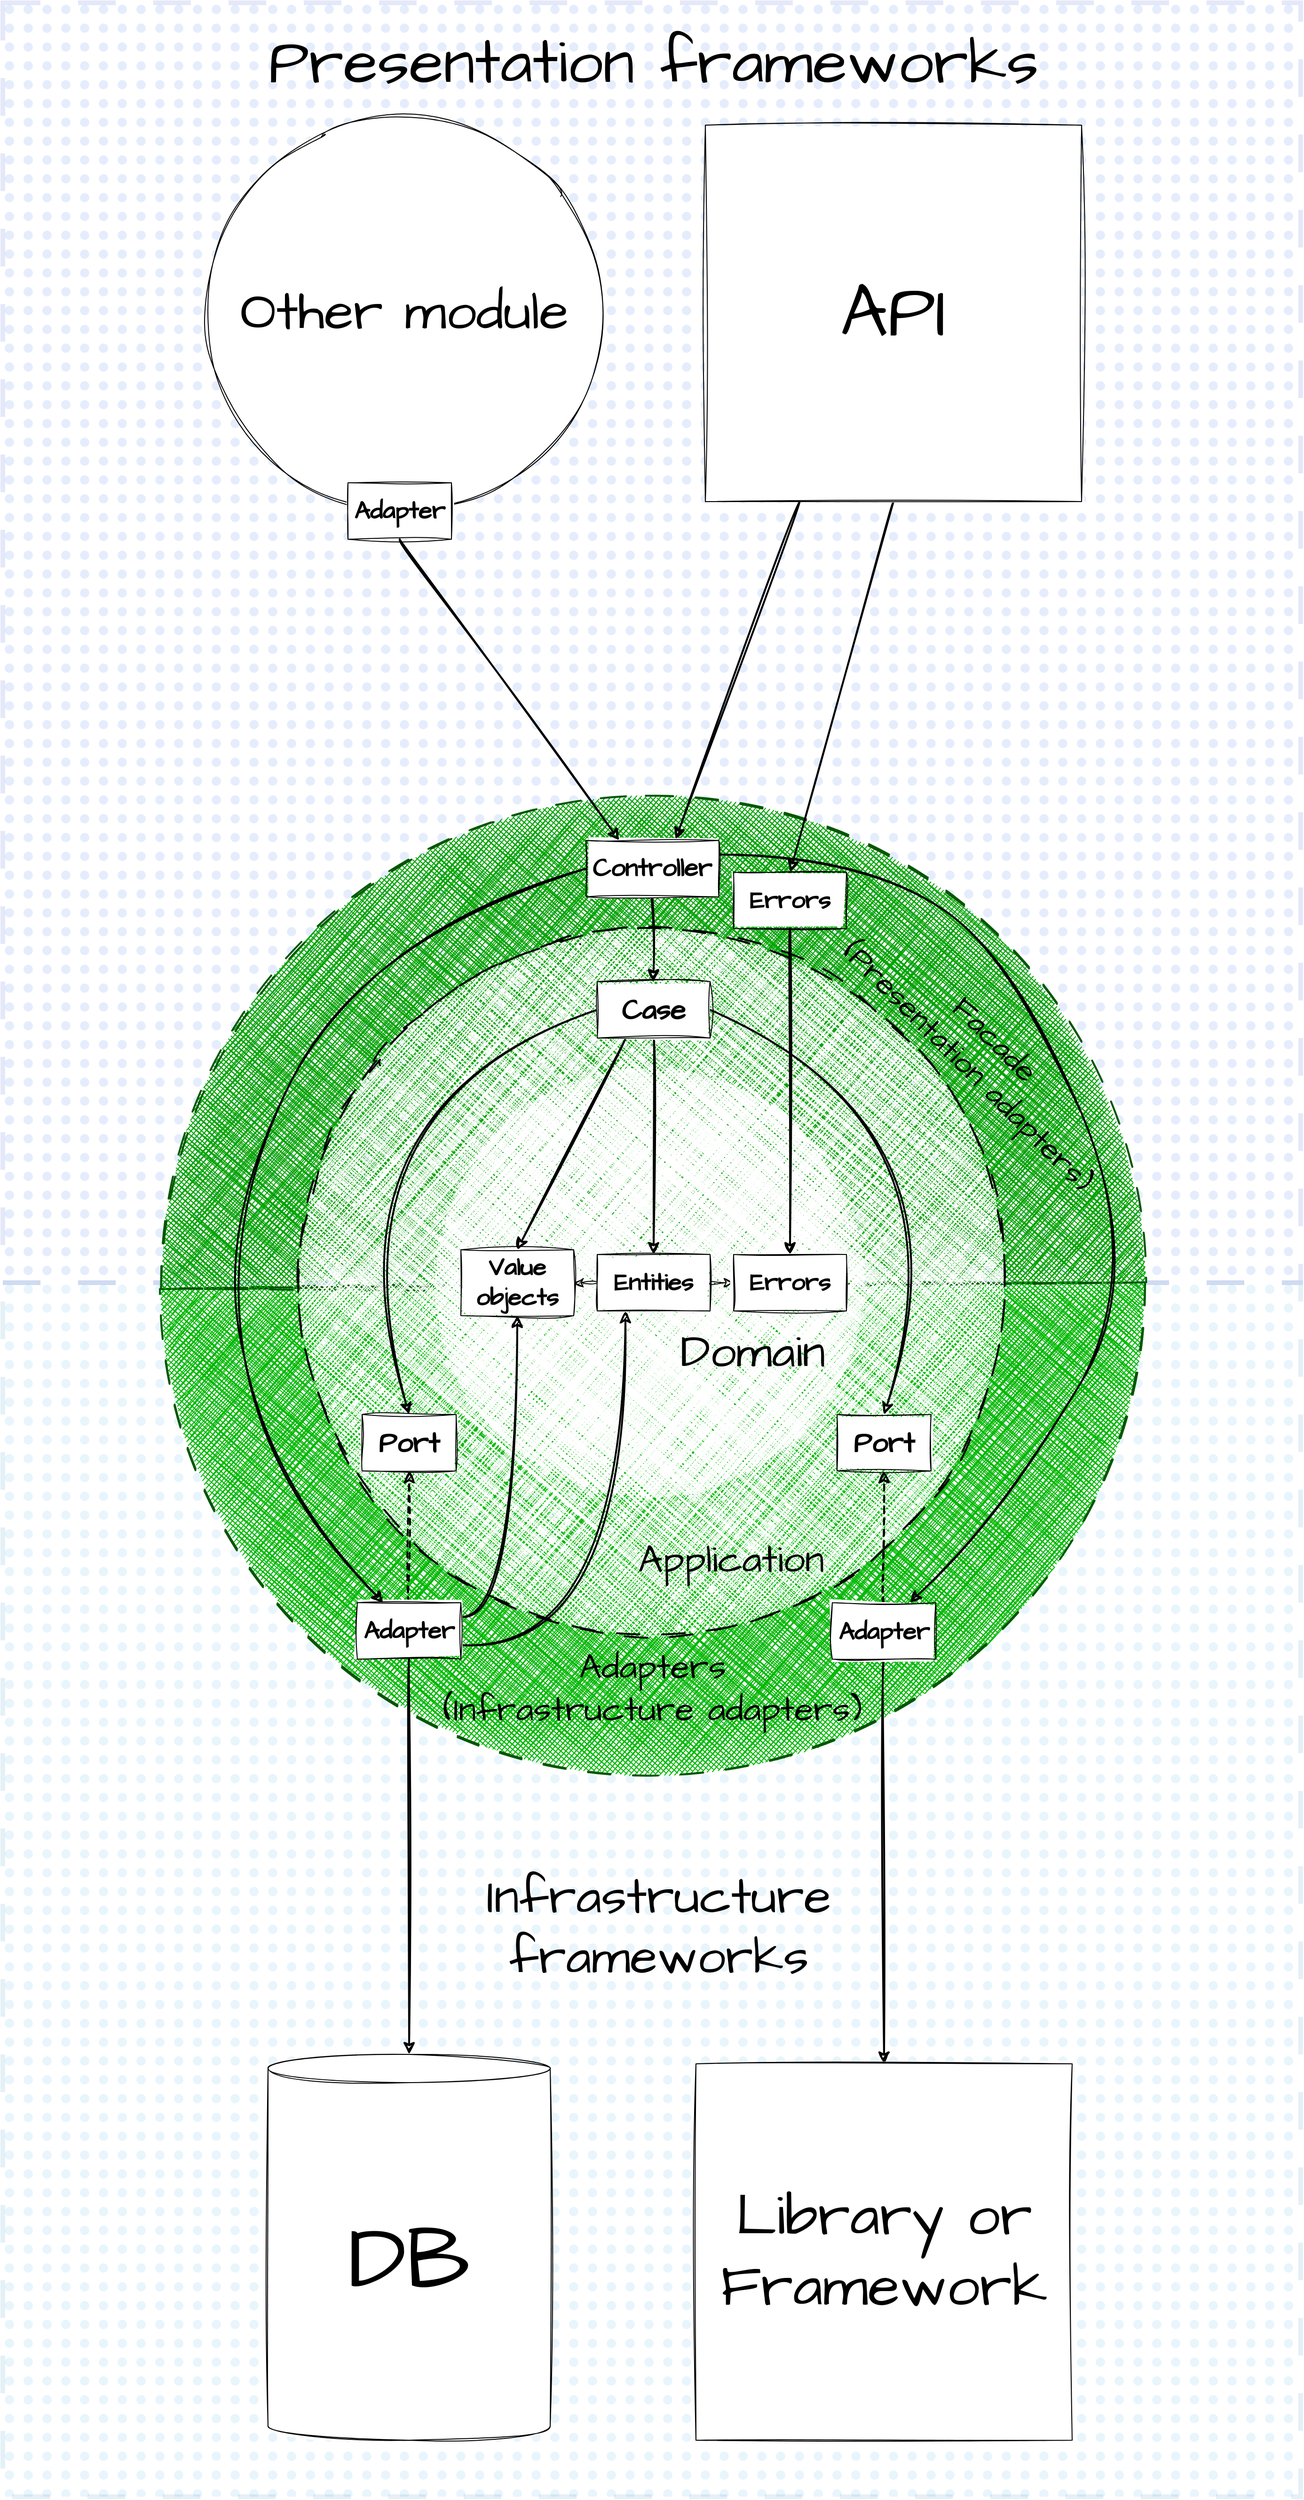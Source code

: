 <mxfile version="24.6.2" type="device">
  <diagram name="Страница — 1" id="fYOchGaFpr-KhARTQKkh">
    <mxGraphModel dx="2686" dy="2638" grid="1" gridSize="10" guides="1" tooltips="1" connect="1" arrows="1" fold="1" page="1" pageScale="1" pageWidth="1" pageHeight="1" math="0" shadow="0">
      <root>
        <mxCell id="0" />
        <mxCell id="1" parent="0" />
        <mxCell id="GpicunTV1zDzRyL_etDp-75" value="" style="rounded=0;whiteSpace=wrap;html=1;hachureGap=4;fontFamily=Architects Daughter;fontSource=https%3A%2F%2Ffonts.googleapis.com%2Fcss%3Ffamily%3DArchitects%2BDaughter;dashed=1;strokeWidth=5;dashPattern=8 8;strokeColor=#001DBC;fillColor=#0050ef;fontColor=#ffffff;opacity=10;fillStyle=dots;" parent="1" vertex="1">
          <mxGeometry x="-500" y="-1330" width="1380" height="1360" as="geometry" />
        </mxCell>
        <mxCell id="GpicunTV1zDzRyL_etDp-74" value="" style="rounded=0;whiteSpace=wrap;html=1;hachureGap=4;fontFamily=Architects Daughter;fontSource=https%3A%2F%2Ffonts.googleapis.com%2Fcss%3Ffamily%3DArchitects%2BDaughter;dashed=1;strokeWidth=5;dashPattern=8 8;strokeColor=#006EAF;fillColor=#1ba1e2;fontColor=#ffffff;opacity=10;fillStyle=dots;glass=0;" parent="1" vertex="1">
          <mxGeometry x="-500" y="30" width="1380" height="1290" as="geometry" />
        </mxCell>
        <mxCell id="uetNqnscLVQrveRdRB0L-13" value="" style="verticalLabelPosition=bottom;verticalAlign=top;html=1;shape=mxgraph.basic.pie;startAngle=0.25;endAngle=0.748;sketch=1;hachureGap=4;jiggle=2;curveFitting=1;fontFamily=Architects Daughter;fontSource=https%3A%2F%2Ffonts.googleapis.com%2Fcss%3Ffamily%3DArchitects%2BDaughter;rotation=0;dashed=1;strokeWidth=2;dashPattern=12 12;fillColor=#00B800;strokeColor=#005700;fillStyle=cross-hatch;fontColor=#ffffff;" vertex="1" parent="1">
          <mxGeometry x="-333" y="-493.75" width="1047.5" height="1047.5" as="geometry" />
        </mxCell>
        <mxCell id="GpicunTV1zDzRyL_etDp-24" value="" style="verticalLabelPosition=bottom;verticalAlign=top;html=1;shape=mxgraph.basic.pie;startAngle=0.25;endAngle=0.748;sketch=1;hachureGap=4;jiggle=2;curveFitting=1;fontFamily=Architects Daughter;fontSource=https%3A%2F%2Ffonts.googleapis.com%2Fcss%3Ffamily%3DArchitects%2BDaughter;rotation=-180;dashed=1;strokeWidth=2;dashPattern=12 12;fillColor=#00A300;strokeColor=#005700;fontColor=#ffffff;fillStyle=cross-hatch;" parent="1" vertex="1">
          <mxGeometry x="-331.75" y="-487.5" width="1047.5" height="1047.5" as="geometry" />
        </mxCell>
        <mxCell id="GpicunTV1zDzRyL_etDp-10" value="" style="ellipse;whiteSpace=wrap;html=1;aspect=fixed;sketch=1;hachureGap=4;jiggle=2;curveFitting=1;fontFamily=Architects Daughter;fontSource=https%3A%2F%2Ffonts.googleapis.com%2Fcss%3Ffamily%3DArchitects%2BDaughter;strokeWidth=2;dashed=1;dashPattern=12 12;fillStyle=cross-hatch;perimeterSpacing=0;strokeColor=default;" parent="1" vertex="1">
          <mxGeometry x="-185.5" y="-346.25" width="752.5" height="752.5" as="geometry" />
        </mxCell>
        <mxCell id="GpicunTV1zDzRyL_etDp-6" value="" style="ellipse;whiteSpace=wrap;html=1;aspect=fixed;sketch=1;hachureGap=4;jiggle=2;curveFitting=1;fontFamily=Architects Daughter;fontSource=https%3A%2F%2Ffonts.googleapis.com%2Fcss%3Ffamily%3DArchitects%2BDaughter;strokeWidth=3;dashed=1;dashPattern=12 12;fillStyle=cross-hatch;strokeColor=none;" parent="1" vertex="1">
          <mxGeometry x="-41.75" y="-198.75" width="457.5" height="457.5" as="geometry" />
        </mxCell>
        <mxCell id="uetNqnscLVQrveRdRB0L-4" style="edgeStyle=none;curved=1;rounded=0;sketch=1;hachureGap=4;jiggle=2;curveFitting=1;orthogonalLoop=1;jettySize=auto;html=1;exitX=1;exitY=0.5;exitDx=0;exitDy=0;entryX=0;entryY=0.5;entryDx=0;entryDy=0;fontFamily=Architects Daughter;fontSource=https%3A%2F%2Ffonts.googleapis.com%2Fcss%3Ffamily%3DArchitects%2BDaughter;fontSize=12;startSize=8;endSize=8;" edge="1" parent="1" source="GpicunTV1zDzRyL_etDp-1" target="GpicunTV1zDzRyL_etDp-2">
          <mxGeometry relative="1" as="geometry" />
        </mxCell>
        <mxCell id="uetNqnscLVQrveRdRB0L-5" style="edgeStyle=none;curved=1;rounded=0;sketch=1;hachureGap=4;jiggle=2;curveFitting=1;orthogonalLoop=1;jettySize=auto;html=1;exitX=0;exitY=0.5;exitDx=0;exitDy=0;entryX=1;entryY=0.5;entryDx=0;entryDy=0;fontFamily=Architects Daughter;fontSource=https%3A%2F%2Ffonts.googleapis.com%2Fcss%3Ffamily%3DArchitects%2BDaughter;fontSize=12;startSize=8;endSize=8;" edge="1" parent="1" source="GpicunTV1zDzRyL_etDp-1" target="GpicunTV1zDzRyL_etDp-3">
          <mxGeometry relative="1" as="geometry" />
        </mxCell>
        <mxCell id="GpicunTV1zDzRyL_etDp-1" value="Entities" style="rounded=0;whiteSpace=wrap;html=1;sketch=1;hachureGap=4;jiggle=2;curveFitting=1;fontFamily=Architects Daughter;fontSource=https%3A%2F%2Ffonts.googleapis.com%2Fcss%3Ffamily%3DArchitects%2BDaughter;fontSize=26;fontStyle=1" parent="1" vertex="1">
          <mxGeometry x="132" width="120" height="60" as="geometry" />
        </mxCell>
        <mxCell id="GpicunTV1zDzRyL_etDp-2" value="Errors" style="rounded=0;whiteSpace=wrap;html=1;sketch=1;hachureGap=4;jiggle=2;curveFitting=1;fontFamily=Architects Daughter;fontSource=https%3A%2F%2Ffonts.googleapis.com%2Fcss%3Ffamily%3DArchitects%2BDaughter;fontSize=26;fontStyle=1" parent="1" vertex="1">
          <mxGeometry x="277" width="120" height="60" as="geometry" />
        </mxCell>
        <mxCell id="GpicunTV1zDzRyL_etDp-3" value="Value objects" style="rounded=0;whiteSpace=wrap;html=1;sketch=1;hachureGap=4;jiggle=2;curveFitting=1;fontFamily=Architects Daughter;fontSource=https%3A%2F%2Ffonts.googleapis.com%2Fcss%3Ffamily%3DArchitects%2BDaughter;fontSize=26;fontStyle=1" parent="1" vertex="1">
          <mxGeometry x="-13" y="-5" width="120" height="70" as="geometry" />
        </mxCell>
        <mxCell id="GpicunTV1zDzRyL_etDp-9" style="edgeStyle=none;curved=1;rounded=0;sketch=1;hachureGap=4;jiggle=2;curveFitting=1;orthogonalLoop=1;jettySize=auto;html=1;exitX=0.5;exitY=1;exitDx=0;exitDy=0;entryX=0.5;entryY=0;entryDx=0;entryDy=0;fontFamily=Architects Daughter;fontSource=https%3A%2F%2Ffonts.googleapis.com%2Fcss%3Ffamily%3DArchitects%2BDaughter;fontSize=12;startSize=8;endSize=8;strokeWidth=2;" parent="1" source="GpicunTV1zDzRyL_etDp-8" target="GpicunTV1zDzRyL_etDp-1" edge="1">
          <mxGeometry relative="1" as="geometry" />
        </mxCell>
        <mxCell id="uetNqnscLVQrveRdRB0L-8" style="edgeStyle=none;curved=1;rounded=0;sketch=1;hachureGap=4;jiggle=2;curveFitting=1;orthogonalLoop=1;jettySize=auto;html=1;exitX=0;exitY=0.5;exitDx=0;exitDy=0;entryX=0.5;entryY=0;entryDx=0;entryDy=0;fontFamily=Architects Daughter;fontSource=https%3A%2F%2Ffonts.googleapis.com%2Fcss%3Ffamily%3DArchitects%2BDaughter;fontSize=12;startSize=8;endSize=8;strokeWidth=2;" edge="1" parent="1" source="GpicunTV1zDzRyL_etDp-8" target="GpicunTV1zDzRyL_etDp-15">
          <mxGeometry relative="1" as="geometry">
            <Array as="points">
              <mxPoint x="-163" y="-160" />
            </Array>
          </mxGeometry>
        </mxCell>
        <mxCell id="uetNqnscLVQrveRdRB0L-9" style="edgeStyle=none;curved=1;rounded=0;sketch=1;hachureGap=4;jiggle=2;curveFitting=1;orthogonalLoop=1;jettySize=auto;html=1;exitX=0.25;exitY=1;exitDx=0;exitDy=0;entryX=0.5;entryY=0;entryDx=0;entryDy=0;fontFamily=Architects Daughter;fontSource=https%3A%2F%2Ffonts.googleapis.com%2Fcss%3Ffamily%3DArchitects%2BDaughter;fontSize=12;startSize=8;endSize=8;strokeWidth=2;" edge="1" parent="1" source="GpicunTV1zDzRyL_etDp-8" target="GpicunTV1zDzRyL_etDp-3">
          <mxGeometry relative="1" as="geometry" />
        </mxCell>
        <mxCell id="uetNqnscLVQrveRdRB0L-11" style="edgeStyle=none;curved=1;rounded=0;sketch=1;hachureGap=4;jiggle=2;curveFitting=1;orthogonalLoop=1;jettySize=auto;html=1;exitX=1;exitY=0.5;exitDx=0;exitDy=0;entryX=0.5;entryY=0;entryDx=0;entryDy=0;fontFamily=Architects Daughter;fontSource=https%3A%2F%2Ffonts.googleapis.com%2Fcss%3Ffamily%3DArchitects%2BDaughter;fontSize=12;startSize=8;endSize=8;strokeWidth=2;" edge="1" parent="1" source="GpicunTV1zDzRyL_etDp-8" target="GpicunTV1zDzRyL_etDp-16">
          <mxGeometry relative="1" as="geometry">
            <Array as="points">
              <mxPoint x="537" y="-140" />
            </Array>
          </mxGeometry>
        </mxCell>
        <mxCell id="GpicunTV1zDzRyL_etDp-8" value="Case" style="rounded=0;whiteSpace=wrap;html=1;sketch=1;hachureGap=4;jiggle=2;curveFitting=1;fontFamily=Architects Daughter;fontSource=https%3A%2F%2Ffonts.googleapis.com%2Fcss%3Ffamily%3DArchitects%2BDaughter;fontSize=30;fontStyle=1" parent="1" vertex="1">
          <mxGeometry x="132" y="-290" width="120" height="60" as="geometry" />
        </mxCell>
        <mxCell id="GpicunTV1zDzRyL_etDp-15" value="Port" style="rounded=0;whiteSpace=wrap;html=1;sketch=1;hachureGap=4;jiggle=2;curveFitting=1;fontFamily=Architects Daughter;fontSource=https%3A%2F%2Ffonts.googleapis.com%2Fcss%3Ffamily%3DArchitects%2BDaughter;fontSize=30;fontStyle=1" parent="1" vertex="1">
          <mxGeometry x="-118" y="170" width="100" height="60" as="geometry" />
        </mxCell>
        <mxCell id="GpicunTV1zDzRyL_etDp-16" value="&lt;span style=&quot;font-size: 30px;&quot;&gt;Port&lt;/span&gt;" style="rounded=0;whiteSpace=wrap;html=1;sketch=1;hachureGap=4;jiggle=2;curveFitting=1;fontFamily=Architects Daughter;fontSource=https%3A%2F%2Ffonts.googleapis.com%2Fcss%3Ffamily%3DArchitects%2BDaughter;fontSize=22;fontStyle=1" parent="1" vertex="1">
          <mxGeometry x="387" y="170" width="100" height="60" as="geometry" />
        </mxCell>
        <mxCell id="uetNqnscLVQrveRdRB0L-16" style="edgeStyle=none;curved=1;rounded=0;sketch=1;hachureGap=4;jiggle=2;curveFitting=1;orthogonalLoop=1;jettySize=auto;html=1;exitX=0.5;exitY=0;exitDx=0;exitDy=0;entryX=0.5;entryY=1;entryDx=0;entryDy=0;fontFamily=Architects Daughter;fontSource=https%3A%2F%2Ffonts.googleapis.com%2Fcss%3Ffamily%3DArchitects%2BDaughter;fontSize=12;startSize=8;endSize=8;dashed=1;strokeWidth=2;" edge="1" parent="1" source="GpicunTV1zDzRyL_etDp-26" target="GpicunTV1zDzRyL_etDp-15">
          <mxGeometry relative="1" as="geometry" />
        </mxCell>
        <mxCell id="uetNqnscLVQrveRdRB0L-18" style="edgeStyle=none;curved=1;rounded=0;sketch=1;hachureGap=4;jiggle=2;curveFitting=1;orthogonalLoop=1;jettySize=auto;html=1;exitX=1;exitY=0.25;exitDx=0;exitDy=0;entryX=0.5;entryY=1;entryDx=0;entryDy=0;fontFamily=Architects Daughter;fontSource=https%3A%2F%2Ffonts.googleapis.com%2Fcss%3Ffamily%3DArchitects%2BDaughter;fontSize=12;startSize=8;endSize=8;strokeWidth=2;" edge="1" parent="1" source="GpicunTV1zDzRyL_etDp-26" target="GpicunTV1zDzRyL_etDp-3">
          <mxGeometry relative="1" as="geometry">
            <Array as="points">
              <mxPoint x="47" y="390" />
            </Array>
          </mxGeometry>
        </mxCell>
        <mxCell id="uetNqnscLVQrveRdRB0L-19" style="edgeStyle=none;curved=1;rounded=0;sketch=1;hachureGap=4;jiggle=2;curveFitting=1;orthogonalLoop=1;jettySize=auto;html=1;exitX=1;exitY=0.75;exitDx=0;exitDy=0;entryX=0.25;entryY=1;entryDx=0;entryDy=0;fontFamily=Architects Daughter;fontSource=https%3A%2F%2Ffonts.googleapis.com%2Fcss%3Ffamily%3DArchitects%2BDaughter;fontSize=12;startSize=8;endSize=8;strokeWidth=2;" edge="1" parent="1" source="GpicunTV1zDzRyL_etDp-26" target="GpicunTV1zDzRyL_etDp-1">
          <mxGeometry relative="1" as="geometry">
            <Array as="points">
              <mxPoint x="162" y="429" />
            </Array>
          </mxGeometry>
        </mxCell>
        <mxCell id="GpicunTV1zDzRyL_etDp-26" value="Adapter" style="rounded=0;whiteSpace=wrap;html=1;sketch=1;hachureGap=4;jiggle=2;curveFitting=1;fontFamily=Architects Daughter;fontSource=https%3A%2F%2Ffonts.googleapis.com%2Fcss%3Ffamily%3DArchitects%2BDaughter;fontSize=26;fontStyle=1" parent="1" vertex="1">
          <mxGeometry x="-123" y="370" width="110" height="60" as="geometry" />
        </mxCell>
        <mxCell id="GpicunTV1zDzRyL_etDp-31" style="edgeStyle=none;curved=1;rounded=0;sketch=1;hachureGap=4;jiggle=2;curveFitting=1;orthogonalLoop=1;jettySize=auto;html=1;exitX=0.5;exitY=0;exitDx=0;exitDy=0;entryX=0.5;entryY=1;entryDx=0;entryDy=0;fontFamily=Architects Daughter;fontSource=https%3A%2F%2Ffonts.googleapis.com%2Fcss%3Ffamily%3DArchitects%2BDaughter;fontSize=12;startSize=8;endSize=8;strokeWidth=2;dashed=1;" parent="1" source="GpicunTV1zDzRyL_etDp-30" target="GpicunTV1zDzRyL_etDp-16" edge="1">
          <mxGeometry relative="1" as="geometry" />
        </mxCell>
        <mxCell id="uetNqnscLVQrveRdRB0L-32" style="edgeStyle=none;curved=1;rounded=0;sketch=1;hachureGap=4;jiggle=2;curveFitting=1;orthogonalLoop=1;jettySize=auto;html=1;exitX=0.5;exitY=1;exitDx=0;exitDy=0;entryX=0.5;entryY=0;entryDx=0;entryDy=0;fontFamily=Architects Daughter;fontSource=https%3A%2F%2Ffonts.googleapis.com%2Fcss%3Ffamily%3DArchitects%2BDaughter;fontSize=12;startSize=8;endSize=8;strokeWidth=2;" edge="1" parent="1" source="GpicunTV1zDzRyL_etDp-30" target="GpicunTV1zDzRyL_etDp-40">
          <mxGeometry relative="1" as="geometry" />
        </mxCell>
        <mxCell id="GpicunTV1zDzRyL_etDp-30" value="&lt;font style=&quot;font-size: 26px;&quot;&gt;Adapter&lt;/font&gt;" style="rounded=0;whiteSpace=wrap;html=1;sketch=1;hachureGap=4;jiggle=2;curveFitting=1;fontFamily=Architects Daughter;fontSource=https%3A%2F%2Ffonts.googleapis.com%2Fcss%3Ffamily%3DArchitects%2BDaughter;fontSize=28;fontStyle=1" parent="1" vertex="1">
          <mxGeometry x="382" y="370" width="110" height="60" as="geometry" />
        </mxCell>
        <mxCell id="uetNqnscLVQrveRdRB0L-23" style="edgeStyle=none;curved=1;rounded=0;sketch=1;hachureGap=4;jiggle=2;curveFitting=1;orthogonalLoop=1;jettySize=auto;html=1;exitX=0;exitY=0.5;exitDx=0;exitDy=0;entryX=1;entryY=0.5;entryDx=0;entryDy=0;fontFamily=Architects Daughter;fontSource=https%3A%2F%2Ffonts.googleapis.com%2Fcss%3Ffamily%3DArchitects%2BDaughter;fontSize=12;startSize=8;endSize=8;dashed=1;strokeWidth=2;" edge="1" parent="1" source="GpicunTV1zDzRyL_etDp-32">
          <mxGeometry relative="1" as="geometry">
            <mxPoint x="410" y="90" as="targetPoint" />
          </mxGeometry>
        </mxCell>
        <mxCell id="GpicunTV1zDzRyL_etDp-37" value="DB" style="shape=cylinder3;whiteSpace=wrap;html=1;boundedLbl=1;backgroundOutline=1;size=15;sketch=1;hachureGap=4;jiggle=2;curveFitting=1;fontFamily=Architects Daughter;fontSource=https%3A%2F%2Ffonts.googleapis.com%2Fcss%3Ffamily%3DArchitects%2BDaughter;fontSize=95;" parent="1" vertex="1">
          <mxGeometry x="-218" y="850" width="300" height="410" as="geometry" />
        </mxCell>
        <mxCell id="GpicunTV1zDzRyL_etDp-40" value="&lt;font style=&quot;font-size: 62px;&quot;&gt;Library or Framework&lt;/font&gt;" style="whiteSpace=wrap;html=1;aspect=fixed;sketch=1;hachureGap=4;jiggle=2;curveFitting=1;fontFamily=Architects Daughter;fontSource=https%3A%2F%2Ffonts.googleapis.com%2Fcss%3Ffamily%3DArchitects%2BDaughter;fontSize=62;" parent="1" vertex="1">
          <mxGeometry x="237" y="860" width="400" height="400" as="geometry" />
        </mxCell>
        <mxCell id="GpicunTV1zDzRyL_etDp-47" style="edgeStyle=none;curved=1;rounded=0;sketch=1;hachureGap=4;jiggle=2;curveFitting=1;orthogonalLoop=1;jettySize=auto;html=1;exitX=0.5;exitY=1;exitDx=0;exitDy=0;entryX=0.5;entryY=0;entryDx=0;entryDy=0;fontFamily=Architects Daughter;fontSource=https%3A%2F%2Ffonts.googleapis.com%2Fcss%3Ffamily%3DArchitects%2BDaughter;fontSize=12;startSize=8;endSize=8;strokeWidth=2;" parent="1" source="GpicunTV1zDzRyL_etDp-45" target="GpicunTV1zDzRyL_etDp-8" edge="1">
          <mxGeometry relative="1" as="geometry" />
        </mxCell>
        <mxCell id="uetNqnscLVQrveRdRB0L-33" style="edgeStyle=none;curved=1;rounded=0;sketch=1;hachureGap=4;jiggle=2;curveFitting=1;orthogonalLoop=1;jettySize=auto;html=1;exitX=0;exitY=0.5;exitDx=0;exitDy=0;entryX=0.25;entryY=0;entryDx=0;entryDy=0;fontFamily=Architects Daughter;fontSource=https%3A%2F%2Ffonts.googleapis.com%2Fcss%3Ffamily%3DArchitects%2BDaughter;fontSize=12;startSize=8;endSize=8;strokeWidth=2;" edge="1" parent="1" source="GpicunTV1zDzRyL_etDp-45" target="GpicunTV1zDzRyL_etDp-26">
          <mxGeometry relative="1" as="geometry">
            <Array as="points">
              <mxPoint x="-113" y="-340" />
              <mxPoint x="-273" y="-30" />
              <mxPoint x="-213" y="250" />
            </Array>
          </mxGeometry>
        </mxCell>
        <mxCell id="uetNqnscLVQrveRdRB0L-34" style="edgeStyle=none;curved=1;rounded=0;sketch=1;hachureGap=4;jiggle=2;curveFitting=1;orthogonalLoop=1;jettySize=auto;html=1;exitX=1;exitY=0.25;exitDx=0;exitDy=0;entryX=0.75;entryY=0;entryDx=0;entryDy=0;fontFamily=Architects Daughter;fontSource=https%3A%2F%2Ffonts.googleapis.com%2Fcss%3Ffamily%3DArchitects%2BDaughter;fontSize=12;startSize=8;endSize=8;strokeWidth=2;" edge="1" parent="1" source="GpicunTV1zDzRyL_etDp-45" target="GpicunTV1zDzRyL_etDp-30">
          <mxGeometry relative="1" as="geometry">
            <Array as="points">
              <mxPoint x="427" y="-420" />
              <mxPoint x="577" y="-310" />
              <mxPoint x="717" y="10" />
              <mxPoint x="577" y="260" />
            </Array>
          </mxGeometry>
        </mxCell>
        <mxCell id="GpicunTV1zDzRyL_etDp-45" value="Controller" style="rounded=0;whiteSpace=wrap;html=1;sketch=1;hachureGap=4;jiggle=2;curveFitting=1;fontFamily=Architects Daughter;fontSource=https%3A%2F%2Ffonts.googleapis.com%2Fcss%3Ffamily%3DArchitects%2BDaughter;fontSize=27;fontStyle=1" parent="1" vertex="1">
          <mxGeometry x="120.12" y="-440" width="141.25" height="60" as="geometry" />
        </mxCell>
        <mxCell id="uetNqnscLVQrveRdRB0L-24" style="edgeStyle=none;curved=1;rounded=0;sketch=1;hachureGap=4;jiggle=2;curveFitting=1;orthogonalLoop=1;jettySize=auto;html=1;exitX=0.5;exitY=1;exitDx=0;exitDy=0;entryX=0.5;entryY=0;entryDx=0;entryDy=0;fontFamily=Architects Daughter;fontSource=https%3A%2F%2Ffonts.googleapis.com%2Fcss%3Ffamily%3DArchitects%2BDaughter;fontSize=12;startSize=8;endSize=8;strokeWidth=2;" edge="1" parent="1" source="GpicunTV1zDzRyL_etDp-46" target="GpicunTV1zDzRyL_etDp-2">
          <mxGeometry relative="1" as="geometry" />
        </mxCell>
        <mxCell id="uetNqnscLVQrveRdRB0L-38" style="edgeStyle=none;curved=1;rounded=0;sketch=1;hachureGap=4;jiggle=2;curveFitting=1;orthogonalLoop=1;jettySize=auto;html=1;exitX=0.5;exitY=1;exitDx=0;exitDy=0;fontFamily=Architects Daughter;fontSource=https%3A%2F%2Ffonts.googleapis.com%2Fcss%3Ffamily%3DArchitects%2BDaughter;fontSize=12;startSize=8;endSize=8;entryX=0.5;entryY=0;entryDx=0;entryDy=0;strokeWidth=2;" edge="1" parent="1" source="GpicunTV1zDzRyL_etDp-65" target="GpicunTV1zDzRyL_etDp-46">
          <mxGeometry relative="1" as="geometry">
            <mxPoint x="827" y="-600" as="targetPoint" />
          </mxGeometry>
        </mxCell>
        <mxCell id="GpicunTV1zDzRyL_etDp-65" value="&lt;font style=&quot;font-size: 79px;&quot;&gt;API&lt;/font&gt;" style="whiteSpace=wrap;html=1;aspect=fixed;sketch=1;hachureGap=4;jiggle=2;curveFitting=1;fontFamily=Architects Daughter;fontSource=https%3A%2F%2Ffonts.googleapis.com%2Fcss%3Ffamily%3DArchitects%2BDaughter;" parent="1" vertex="1">
          <mxGeometry x="247" y="-1200" width="400" height="400" as="geometry" />
        </mxCell>
        <mxCell id="GpicunTV1zDzRyL_etDp-76" value="&lt;font style=&quot;font-size: 37px;&quot;&gt;Adapters&lt;/font&gt;&lt;div style=&quot;font-size: 37px;&quot;&gt;&lt;font style=&quot;font-size: 37px;&quot;&gt;(Infrastructure adapters)&lt;/font&gt;&lt;/div&gt;" style="text;html=1;align=center;verticalAlign=middle;whiteSpace=wrap;rounded=0;fontSize=37;fontFamily=Architects Daughter;fontSource=https%3A%2F%2Ffonts.googleapis.com%2Fcss%3Ffamily%3DArchitects%2BDaughter;fontStyle=0" parent="1" vertex="1">
          <mxGeometry x="-133" y="447" width="647.5" height="30" as="geometry" />
        </mxCell>
        <mxCell id="GpicunTV1zDzRyL_etDp-77" value="&lt;span style=&quot;font-size: 41px;&quot;&gt;Application&lt;/span&gt;" style="text;html=1;align=center;verticalAlign=middle;whiteSpace=wrap;rounded=0;fontSize=41;fontFamily=Architects Daughter;fontSource=https%3A%2F%2Ffonts.googleapis.com%2Fcss%3Ffamily%3DArchitects%2BDaughter;fontStyle=0" parent="1" vertex="1">
          <mxGeometry x="162" y="310" width="225" height="30" as="geometry" />
        </mxCell>
        <mxCell id="GpicunTV1zDzRyL_etDp-78" value="&lt;span style=&quot;font-size: 49px;&quot;&gt;Domain&lt;/span&gt;" style="text;html=1;align=center;verticalAlign=middle;whiteSpace=wrap;rounded=0;fontSize=41;fontFamily=Architects Daughter;fontSource=https%3A%2F%2Ffonts.googleapis.com%2Fcss%3Ffamily%3DArchitects%2BDaughter;fontStyle=0" parent="1" vertex="1">
          <mxGeometry x="207.63" y="90" width="179.37" height="30" as="geometry" />
        </mxCell>
        <mxCell id="GpicunTV1zDzRyL_etDp-79" value="&lt;span style=&quot;font-size: 33px;&quot;&gt;Facade&lt;/span&gt;&lt;br style=&quot;font-size: 33px;&quot;&gt;&lt;div style=&quot;font-size: 33px;&quot;&gt;&lt;font style=&quot;font-size: 33px;&quot;&gt;(Presentation adapters)&lt;/font&gt;&lt;/div&gt;" style="text;html=1;align=center;verticalAlign=middle;whiteSpace=wrap;rounded=0;fontSize=33;fontFamily=Architects Daughter;fontSource=https%3A%2F%2Ffonts.googleapis.com%2Fcss%3Ffamily%3DArchitects%2BDaughter;arcSize=50;rotation=45;" parent="1" vertex="1">
          <mxGeometry x="245" y="-228.75" width="590" height="30" as="geometry" />
        </mxCell>
        <mxCell id="GpicunTV1zDzRyL_etDp-83" value="Infrastructure&lt;div style=&quot;font-size: 53px;&quot;&gt;frameworks&lt;/div&gt;" style="text;html=1;align=center;verticalAlign=middle;whiteSpace=wrap;rounded=0;fontSize=53;fontFamily=Architects Daughter;fontSource=https%3A%2F%2Ffonts.googleapis.com%2Fcss%3Ffamily%3DArchitects%2BDaughter;strokeWidth=1;" parent="1" vertex="1">
          <mxGeometry x="-33" y="700" width="461.25" height="30" as="geometry" />
        </mxCell>
        <mxCell id="GpicunTV1zDzRyL_etDp-84" style="edgeStyle=none;curved=1;rounded=0;sketch=1;hachureGap=4;jiggle=2;curveFitting=1;orthogonalLoop=1;jettySize=auto;html=1;exitX=0.5;exitY=0;exitDx=0;exitDy=0;fontFamily=Architects Daughter;fontSource=https%3A%2F%2Ffonts.googleapis.com%2Fcss%3Ffamily%3DArchitects%2BDaughter;fontSize=12;startSize=8;endSize=8;" parent="1" edge="1">
          <mxGeometry relative="1" as="geometry">
            <mxPoint x="870.005" y="-40" as="sourcePoint" />
            <mxPoint x="870.005" y="-40" as="targetPoint" />
          </mxGeometry>
        </mxCell>
        <mxCell id="GpicunTV1zDzRyL_etDp-87" value="&lt;div style=&quot;font-size: 67px;&quot;&gt;Presentation frameworks&lt;/div&gt;" style="text;html=1;align=center;verticalAlign=middle;whiteSpace=wrap;rounded=0;fontSize=67;fontFamily=Architects Daughter;fontSource=https%3A%2F%2Ffonts.googleapis.com%2Fcss%3Ffamily%3DArchitects%2BDaughter;" parent="1" vertex="1">
          <mxGeometry x="-373" y="-1280" width="1130" height="30" as="geometry" />
        </mxCell>
        <mxCell id="GpicunTV1zDzRyL_etDp-88" style="edgeStyle=none;curved=1;rounded=0;sketch=1;hachureGap=4;jiggle=2;curveFitting=1;orthogonalLoop=1;jettySize=auto;html=1;exitX=0.5;exitY=1;exitDx=0;exitDy=0;fontFamily=Architects Daughter;fontSource=https%3A%2F%2Ffonts.googleapis.com%2Fcss%3Ffamily%3DArchitects%2BDaughter;fontSize=12;startSize=8;endSize=8;" parent="1" source="GpicunTV1zDzRyL_etDp-87" target="GpicunTV1zDzRyL_etDp-87" edge="1">
          <mxGeometry relative="1" as="geometry" />
        </mxCell>
        <mxCell id="uetNqnscLVQrveRdRB0L-27" style="edgeStyle=none;curved=1;rounded=0;sketch=1;hachureGap=4;jiggle=2;curveFitting=1;orthogonalLoop=1;jettySize=auto;html=1;exitX=0.5;exitY=0;exitDx=0;exitDy=0;fontFamily=Architects Daughter;fontSource=https%3A%2F%2Ffonts.googleapis.com%2Fcss%3Ffamily%3DArchitects%2BDaughter;fontSize=12;startSize=8;endSize=8;" edge="1" parent="1" source="GpicunTV1zDzRyL_etDp-79" target="GpicunTV1zDzRyL_etDp-79">
          <mxGeometry relative="1" as="geometry" />
        </mxCell>
        <mxCell id="uetNqnscLVQrveRdRB0L-31" style="edgeStyle=none;curved=1;rounded=0;sketch=1;hachureGap=4;jiggle=2;curveFitting=1;orthogonalLoop=1;jettySize=auto;html=1;exitX=0.5;exitY=1;exitDx=0;exitDy=0;entryX=0.5;entryY=0;entryDx=0;entryDy=0;entryPerimeter=0;fontFamily=Architects Daughter;fontSource=https%3A%2F%2Ffonts.googleapis.com%2Fcss%3Ffamily%3DArchitects%2BDaughter;fontSize=12;startSize=8;endSize=8;strokeWidth=2;" edge="1" parent="1" source="GpicunTV1zDzRyL_etDp-26" target="GpicunTV1zDzRyL_etDp-37">
          <mxGeometry relative="1" as="geometry" />
        </mxCell>
        <mxCell id="uetNqnscLVQrveRdRB0L-35" value="" style="group;fontStyle=0;fontSize=26;strokeColor=none;" vertex="1" connectable="0" parent="1">
          <mxGeometry x="-283" y="-1210" width="420" height="450" as="geometry" />
        </mxCell>
        <mxCell id="GpicunTV1zDzRyL_etDp-69" value="Other module" style="ellipse;whiteSpace=wrap;html=1;aspect=fixed;sketch=1;hachureGap=4;jiggle=2;curveFitting=1;fontFamily=Architects Daughter;fontSource=https%3A%2F%2Ffonts.googleapis.com%2Fcss%3Ffamily%3DArchitects%2BDaughter;fontSize=57;" parent="uetNqnscLVQrveRdRB0L-35" vertex="1">
          <mxGeometry width="420" height="420" as="geometry" />
        </mxCell>
        <mxCell id="GpicunTV1zDzRyL_etDp-72" value="&lt;font style=&quot;font-size: 26px;&quot;&gt;Adapter&lt;/font&gt;" style="rounded=0;whiteSpace=wrap;html=1;sketch=1;hachureGap=4;jiggle=2;curveFitting=1;fontFamily=Architects Daughter;fontSource=https%3A%2F%2Ffonts.googleapis.com%2Fcss%3Ffamily%3DArchitects%2BDaughter;fontSize=22;fontStyle=1" parent="uetNqnscLVQrveRdRB0L-35" vertex="1">
          <mxGeometry x="150" y="390" width="110" height="60" as="geometry" />
        </mxCell>
        <mxCell id="uetNqnscLVQrveRdRB0L-36" style="edgeStyle=none;curved=1;rounded=0;sketch=1;hachureGap=4;jiggle=2;curveFitting=1;orthogonalLoop=1;jettySize=auto;html=1;exitX=0.5;exitY=1;exitDx=0;exitDy=0;entryX=0.25;entryY=0;entryDx=0;entryDy=0;fontFamily=Architects Daughter;fontSource=https%3A%2F%2Ffonts.googleapis.com%2Fcss%3Ffamily%3DArchitects%2BDaughter;fontSize=12;startSize=8;endSize=8;strokeWidth=2;" edge="1" parent="1" source="GpicunTV1zDzRyL_etDp-72" target="GpicunTV1zDzRyL_etDp-45">
          <mxGeometry relative="1" as="geometry" />
        </mxCell>
        <mxCell id="uetNqnscLVQrveRdRB0L-37" style="edgeStyle=none;curved=1;rounded=0;sketch=1;hachureGap=4;jiggle=2;curveFitting=1;orthogonalLoop=1;jettySize=auto;html=1;exitX=0.25;exitY=1;exitDx=0;exitDy=0;entryX=0.674;entryY=-0.022;entryDx=0;entryDy=0;entryPerimeter=0;fontFamily=Architects Daughter;fontSource=https%3A%2F%2Ffonts.googleapis.com%2Fcss%3Ffamily%3DArchitects%2BDaughter;fontSize=12;startSize=8;endSize=8;strokeWidth=2;" edge="1" parent="1" source="GpicunTV1zDzRyL_etDp-65" target="GpicunTV1zDzRyL_etDp-45">
          <mxGeometry relative="1" as="geometry" />
        </mxCell>
        <mxCell id="GpicunTV1zDzRyL_etDp-46" value="Errors" style="rounded=0;whiteSpace=wrap;html=1;sketch=1;hachureGap=4;jiggle=2;curveFitting=1;fontFamily=Architects Daughter;fontSource=https%3A%2F%2Ffonts.googleapis.com%2Fcss%3Ffamily%3DArchitects%2BDaughter;fontSize=26;fontStyle=1" parent="1" vertex="1">
          <mxGeometry x="277" y="-406.25" width="120" height="60" as="geometry" />
        </mxCell>
      </root>
    </mxGraphModel>
  </diagram>
</mxfile>
